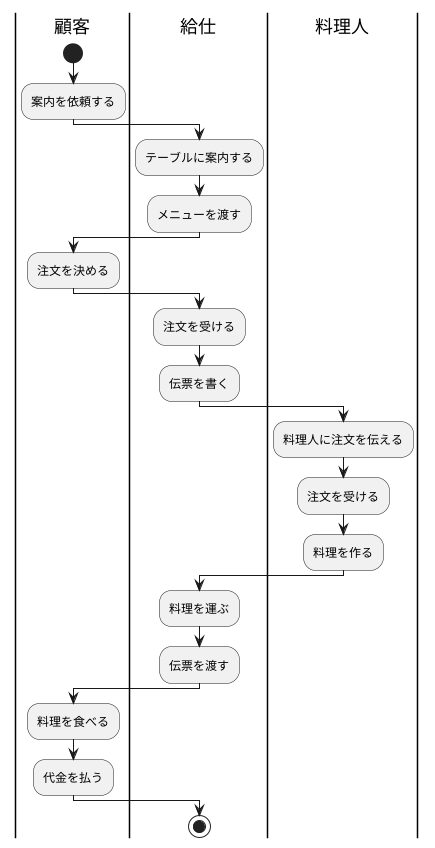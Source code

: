 @startuml 7-3

|顧客|
start
:案内を依頼する;
|給仕|
:テーブルに案内する;
:メニューを渡す;
|顧客|
:注文を決める;
|給仕|
:注文を受ける;
:伝票を書く;
|料理人|
:料理人に注文を伝える;
:注文を受ける;
:料理を作る;
|給仕|
:料理を運ぶ;
:伝票を渡す;
|顧客|
:料理を食べる;
:代金を払う;
|給仕|
stop

@enduml

